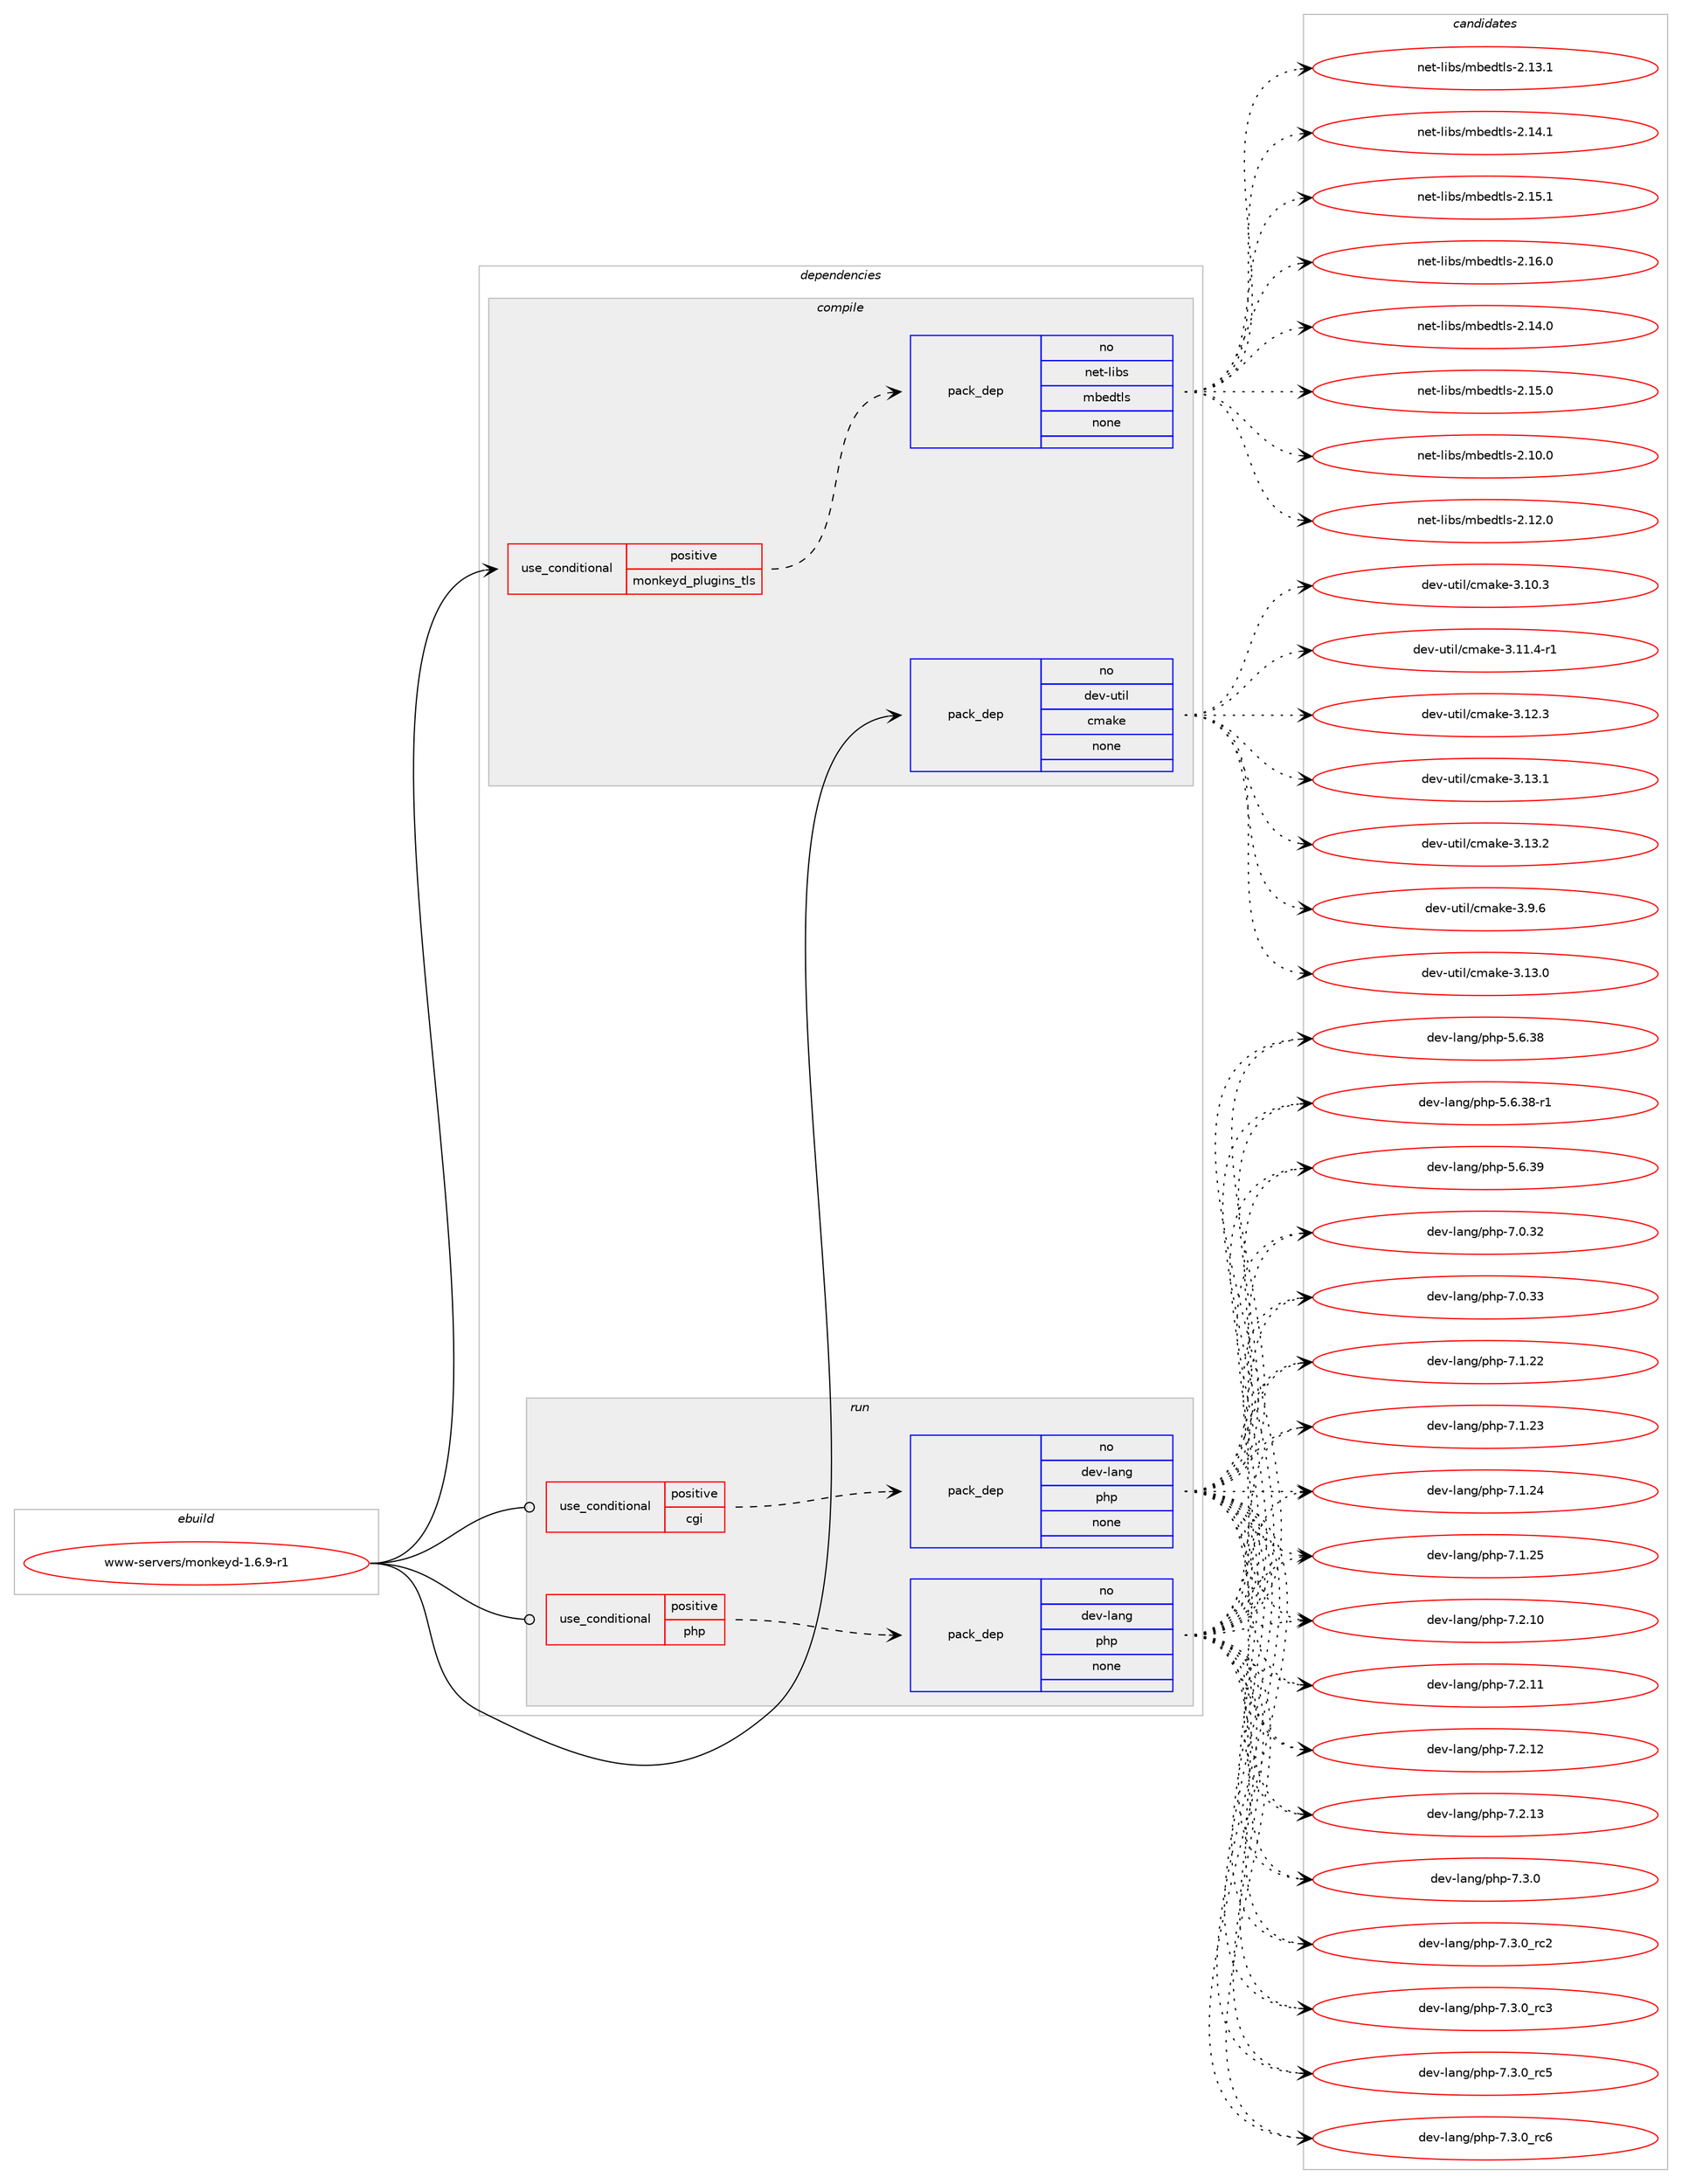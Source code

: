digraph prolog {

# *************
# Graph options
# *************

newrank=true;
concentrate=true;
compound=true;
graph [rankdir=LR,fontname=Helvetica,fontsize=10,ranksep=1.5];#, ranksep=2.5, nodesep=0.2];
edge  [arrowhead=vee];
node  [fontname=Helvetica,fontsize=10];

# **********
# The ebuild
# **********

subgraph cluster_leftcol {
color=gray;
rank=same;
label=<<i>ebuild</i>>;
id [label="www-servers/monkeyd-1.6.9-r1", color=red, width=4, href="../www-servers/monkeyd-1.6.9-r1.svg"];
}

# ****************
# The dependencies
# ****************

subgraph cluster_midcol {
color=gray;
label=<<i>dependencies</i>>;
subgraph cluster_compile {
fillcolor="#eeeeee";
style=filled;
label=<<i>compile</i>>;
subgraph cond1768 {
dependency9468 [label=<<TABLE BORDER="0" CELLBORDER="1" CELLSPACING="0" CELLPADDING="4"><TR><TD ROWSPAN="3" CELLPADDING="10">use_conditional</TD></TR><TR><TD>positive</TD></TR><TR><TD>monkeyd_plugins_tls</TD></TR></TABLE>>, shape=none, color=red];
subgraph pack7500 {
dependency9469 [label=<<TABLE BORDER="0" CELLBORDER="1" CELLSPACING="0" CELLPADDING="4" WIDTH="220"><TR><TD ROWSPAN="6" CELLPADDING="30">pack_dep</TD></TR><TR><TD WIDTH="110">no</TD></TR><TR><TD>net-libs</TD></TR><TR><TD>mbedtls</TD></TR><TR><TD>none</TD></TR><TR><TD></TD></TR></TABLE>>, shape=none, color=blue];
}
dependency9468:e -> dependency9469:w [weight=20,style="dashed",arrowhead="vee"];
}
id:e -> dependency9468:w [weight=20,style="solid",arrowhead="vee"];
subgraph pack7501 {
dependency9470 [label=<<TABLE BORDER="0" CELLBORDER="1" CELLSPACING="0" CELLPADDING="4" WIDTH="220"><TR><TD ROWSPAN="6" CELLPADDING="30">pack_dep</TD></TR><TR><TD WIDTH="110">no</TD></TR><TR><TD>dev-util</TD></TR><TR><TD>cmake</TD></TR><TR><TD>none</TD></TR><TR><TD></TD></TR></TABLE>>, shape=none, color=blue];
}
id:e -> dependency9470:w [weight=20,style="solid",arrowhead="vee"];
}
subgraph cluster_compileandrun {
fillcolor="#eeeeee";
style=filled;
label=<<i>compile and run</i>>;
}
subgraph cluster_run {
fillcolor="#eeeeee";
style=filled;
label=<<i>run</i>>;
subgraph cond1769 {
dependency9471 [label=<<TABLE BORDER="0" CELLBORDER="1" CELLSPACING="0" CELLPADDING="4"><TR><TD ROWSPAN="3" CELLPADDING="10">use_conditional</TD></TR><TR><TD>positive</TD></TR><TR><TD>cgi</TD></TR></TABLE>>, shape=none, color=red];
subgraph pack7502 {
dependency9472 [label=<<TABLE BORDER="0" CELLBORDER="1" CELLSPACING="0" CELLPADDING="4" WIDTH="220"><TR><TD ROWSPAN="6" CELLPADDING="30">pack_dep</TD></TR><TR><TD WIDTH="110">no</TD></TR><TR><TD>dev-lang</TD></TR><TR><TD>php</TD></TR><TR><TD>none</TD></TR><TR><TD></TD></TR></TABLE>>, shape=none, color=blue];
}
dependency9471:e -> dependency9472:w [weight=20,style="dashed",arrowhead="vee"];
}
id:e -> dependency9471:w [weight=20,style="solid",arrowhead="odot"];
subgraph cond1770 {
dependency9473 [label=<<TABLE BORDER="0" CELLBORDER="1" CELLSPACING="0" CELLPADDING="4"><TR><TD ROWSPAN="3" CELLPADDING="10">use_conditional</TD></TR><TR><TD>positive</TD></TR><TR><TD>php</TD></TR></TABLE>>, shape=none, color=red];
subgraph pack7503 {
dependency9474 [label=<<TABLE BORDER="0" CELLBORDER="1" CELLSPACING="0" CELLPADDING="4" WIDTH="220"><TR><TD ROWSPAN="6" CELLPADDING="30">pack_dep</TD></TR><TR><TD WIDTH="110">no</TD></TR><TR><TD>dev-lang</TD></TR><TR><TD>php</TD></TR><TR><TD>none</TD></TR><TR><TD></TD></TR></TABLE>>, shape=none, color=blue];
}
dependency9473:e -> dependency9474:w [weight=20,style="dashed",arrowhead="vee"];
}
id:e -> dependency9473:w [weight=20,style="solid",arrowhead="odot"];
}
}

# **************
# The candidates
# **************

subgraph cluster_choices {
rank=same;
color=gray;
label=<<i>candidates</i>>;

subgraph choice7500 {
color=black;
nodesep=1;
choice1101011164510810598115471099810110011610811545504649524648 [label="net-libs/mbedtls-2.14.0", color=red, width=4,href="../net-libs/mbedtls-2.14.0.svg"];
choice1101011164510810598115471099810110011610811545504649534648 [label="net-libs/mbedtls-2.15.0", color=red, width=4,href="../net-libs/mbedtls-2.15.0.svg"];
choice1101011164510810598115471099810110011610811545504649484648 [label="net-libs/mbedtls-2.10.0", color=red, width=4,href="../net-libs/mbedtls-2.10.0.svg"];
choice1101011164510810598115471099810110011610811545504649504648 [label="net-libs/mbedtls-2.12.0", color=red, width=4,href="../net-libs/mbedtls-2.12.0.svg"];
choice1101011164510810598115471099810110011610811545504649514649 [label="net-libs/mbedtls-2.13.1", color=red, width=4,href="../net-libs/mbedtls-2.13.1.svg"];
choice1101011164510810598115471099810110011610811545504649524649 [label="net-libs/mbedtls-2.14.1", color=red, width=4,href="../net-libs/mbedtls-2.14.1.svg"];
choice1101011164510810598115471099810110011610811545504649534649 [label="net-libs/mbedtls-2.15.1", color=red, width=4,href="../net-libs/mbedtls-2.15.1.svg"];
choice1101011164510810598115471099810110011610811545504649544648 [label="net-libs/mbedtls-2.16.0", color=red, width=4,href="../net-libs/mbedtls-2.16.0.svg"];
dependency9469:e -> choice1101011164510810598115471099810110011610811545504649524648:w [style=dotted,weight="100"];
dependency9469:e -> choice1101011164510810598115471099810110011610811545504649534648:w [style=dotted,weight="100"];
dependency9469:e -> choice1101011164510810598115471099810110011610811545504649484648:w [style=dotted,weight="100"];
dependency9469:e -> choice1101011164510810598115471099810110011610811545504649504648:w [style=dotted,weight="100"];
dependency9469:e -> choice1101011164510810598115471099810110011610811545504649514649:w [style=dotted,weight="100"];
dependency9469:e -> choice1101011164510810598115471099810110011610811545504649524649:w [style=dotted,weight="100"];
dependency9469:e -> choice1101011164510810598115471099810110011610811545504649534649:w [style=dotted,weight="100"];
dependency9469:e -> choice1101011164510810598115471099810110011610811545504649544648:w [style=dotted,weight="100"];
}
subgraph choice7501 {
color=black;
nodesep=1;
choice1001011184511711610510847991099710710145514649514648 [label="dev-util/cmake-3.13.0", color=red, width=4,href="../dev-util/cmake-3.13.0.svg"];
choice1001011184511711610510847991099710710145514649484651 [label="dev-util/cmake-3.10.3", color=red, width=4,href="../dev-util/cmake-3.10.3.svg"];
choice10010111845117116105108479910997107101455146494946524511449 [label="dev-util/cmake-3.11.4-r1", color=red, width=4,href="../dev-util/cmake-3.11.4-r1.svg"];
choice1001011184511711610510847991099710710145514649504651 [label="dev-util/cmake-3.12.3", color=red, width=4,href="../dev-util/cmake-3.12.3.svg"];
choice1001011184511711610510847991099710710145514649514649 [label="dev-util/cmake-3.13.1", color=red, width=4,href="../dev-util/cmake-3.13.1.svg"];
choice1001011184511711610510847991099710710145514649514650 [label="dev-util/cmake-3.13.2", color=red, width=4,href="../dev-util/cmake-3.13.2.svg"];
choice10010111845117116105108479910997107101455146574654 [label="dev-util/cmake-3.9.6", color=red, width=4,href="../dev-util/cmake-3.9.6.svg"];
dependency9470:e -> choice1001011184511711610510847991099710710145514649514648:w [style=dotted,weight="100"];
dependency9470:e -> choice1001011184511711610510847991099710710145514649484651:w [style=dotted,weight="100"];
dependency9470:e -> choice10010111845117116105108479910997107101455146494946524511449:w [style=dotted,weight="100"];
dependency9470:e -> choice1001011184511711610510847991099710710145514649504651:w [style=dotted,weight="100"];
dependency9470:e -> choice1001011184511711610510847991099710710145514649514649:w [style=dotted,weight="100"];
dependency9470:e -> choice1001011184511711610510847991099710710145514649514650:w [style=dotted,weight="100"];
dependency9470:e -> choice10010111845117116105108479910997107101455146574654:w [style=dotted,weight="100"];
}
subgraph choice7502 {
color=black;
nodesep=1;
choice100101118451089711010347112104112455546514648951149950 [label="dev-lang/php-7.3.0_rc2", color=red, width=4,href="../dev-lang/php-7.3.0_rc2.svg"];
choice100101118451089711010347112104112455546514648951149951 [label="dev-lang/php-7.3.0_rc3", color=red, width=4,href="../dev-lang/php-7.3.0_rc3.svg"];
choice100101118451089711010347112104112455546514648951149953 [label="dev-lang/php-7.3.0_rc5", color=red, width=4,href="../dev-lang/php-7.3.0_rc5.svg"];
choice100101118451089711010347112104112455546514648951149954 [label="dev-lang/php-7.3.0_rc6", color=red, width=4,href="../dev-lang/php-7.3.0_rc6.svg"];
choice10010111845108971101034711210411245534654465156 [label="dev-lang/php-5.6.38", color=red, width=4,href="../dev-lang/php-5.6.38.svg"];
choice100101118451089711010347112104112455346544651564511449 [label="dev-lang/php-5.6.38-r1", color=red, width=4,href="../dev-lang/php-5.6.38-r1.svg"];
choice10010111845108971101034711210411245534654465157 [label="dev-lang/php-5.6.39", color=red, width=4,href="../dev-lang/php-5.6.39.svg"];
choice10010111845108971101034711210411245554648465150 [label="dev-lang/php-7.0.32", color=red, width=4,href="../dev-lang/php-7.0.32.svg"];
choice10010111845108971101034711210411245554648465151 [label="dev-lang/php-7.0.33", color=red, width=4,href="../dev-lang/php-7.0.33.svg"];
choice10010111845108971101034711210411245554649465050 [label="dev-lang/php-7.1.22", color=red, width=4,href="../dev-lang/php-7.1.22.svg"];
choice10010111845108971101034711210411245554649465051 [label="dev-lang/php-7.1.23", color=red, width=4,href="../dev-lang/php-7.1.23.svg"];
choice10010111845108971101034711210411245554649465052 [label="dev-lang/php-7.1.24", color=red, width=4,href="../dev-lang/php-7.1.24.svg"];
choice10010111845108971101034711210411245554649465053 [label="dev-lang/php-7.1.25", color=red, width=4,href="../dev-lang/php-7.1.25.svg"];
choice10010111845108971101034711210411245554650464948 [label="dev-lang/php-7.2.10", color=red, width=4,href="../dev-lang/php-7.2.10.svg"];
choice10010111845108971101034711210411245554650464949 [label="dev-lang/php-7.2.11", color=red, width=4,href="../dev-lang/php-7.2.11.svg"];
choice10010111845108971101034711210411245554650464950 [label="dev-lang/php-7.2.12", color=red, width=4,href="../dev-lang/php-7.2.12.svg"];
choice10010111845108971101034711210411245554650464951 [label="dev-lang/php-7.2.13", color=red, width=4,href="../dev-lang/php-7.2.13.svg"];
choice100101118451089711010347112104112455546514648 [label="dev-lang/php-7.3.0", color=red, width=4,href="../dev-lang/php-7.3.0.svg"];
dependency9472:e -> choice100101118451089711010347112104112455546514648951149950:w [style=dotted,weight="100"];
dependency9472:e -> choice100101118451089711010347112104112455546514648951149951:w [style=dotted,weight="100"];
dependency9472:e -> choice100101118451089711010347112104112455546514648951149953:w [style=dotted,weight="100"];
dependency9472:e -> choice100101118451089711010347112104112455546514648951149954:w [style=dotted,weight="100"];
dependency9472:e -> choice10010111845108971101034711210411245534654465156:w [style=dotted,weight="100"];
dependency9472:e -> choice100101118451089711010347112104112455346544651564511449:w [style=dotted,weight="100"];
dependency9472:e -> choice10010111845108971101034711210411245534654465157:w [style=dotted,weight="100"];
dependency9472:e -> choice10010111845108971101034711210411245554648465150:w [style=dotted,weight="100"];
dependency9472:e -> choice10010111845108971101034711210411245554648465151:w [style=dotted,weight="100"];
dependency9472:e -> choice10010111845108971101034711210411245554649465050:w [style=dotted,weight="100"];
dependency9472:e -> choice10010111845108971101034711210411245554649465051:w [style=dotted,weight="100"];
dependency9472:e -> choice10010111845108971101034711210411245554649465052:w [style=dotted,weight="100"];
dependency9472:e -> choice10010111845108971101034711210411245554649465053:w [style=dotted,weight="100"];
dependency9472:e -> choice10010111845108971101034711210411245554650464948:w [style=dotted,weight="100"];
dependency9472:e -> choice10010111845108971101034711210411245554650464949:w [style=dotted,weight="100"];
dependency9472:e -> choice10010111845108971101034711210411245554650464950:w [style=dotted,weight="100"];
dependency9472:e -> choice10010111845108971101034711210411245554650464951:w [style=dotted,weight="100"];
dependency9472:e -> choice100101118451089711010347112104112455546514648:w [style=dotted,weight="100"];
}
subgraph choice7503 {
color=black;
nodesep=1;
choice100101118451089711010347112104112455546514648951149950 [label="dev-lang/php-7.3.0_rc2", color=red, width=4,href="../dev-lang/php-7.3.0_rc2.svg"];
choice100101118451089711010347112104112455546514648951149951 [label="dev-lang/php-7.3.0_rc3", color=red, width=4,href="../dev-lang/php-7.3.0_rc3.svg"];
choice100101118451089711010347112104112455546514648951149953 [label="dev-lang/php-7.3.0_rc5", color=red, width=4,href="../dev-lang/php-7.3.0_rc5.svg"];
choice100101118451089711010347112104112455546514648951149954 [label="dev-lang/php-7.3.0_rc6", color=red, width=4,href="../dev-lang/php-7.3.0_rc6.svg"];
choice10010111845108971101034711210411245534654465156 [label="dev-lang/php-5.6.38", color=red, width=4,href="../dev-lang/php-5.6.38.svg"];
choice100101118451089711010347112104112455346544651564511449 [label="dev-lang/php-5.6.38-r1", color=red, width=4,href="../dev-lang/php-5.6.38-r1.svg"];
choice10010111845108971101034711210411245534654465157 [label="dev-lang/php-5.6.39", color=red, width=4,href="../dev-lang/php-5.6.39.svg"];
choice10010111845108971101034711210411245554648465150 [label="dev-lang/php-7.0.32", color=red, width=4,href="../dev-lang/php-7.0.32.svg"];
choice10010111845108971101034711210411245554648465151 [label="dev-lang/php-7.0.33", color=red, width=4,href="../dev-lang/php-7.0.33.svg"];
choice10010111845108971101034711210411245554649465050 [label="dev-lang/php-7.1.22", color=red, width=4,href="../dev-lang/php-7.1.22.svg"];
choice10010111845108971101034711210411245554649465051 [label="dev-lang/php-7.1.23", color=red, width=4,href="../dev-lang/php-7.1.23.svg"];
choice10010111845108971101034711210411245554649465052 [label="dev-lang/php-7.1.24", color=red, width=4,href="../dev-lang/php-7.1.24.svg"];
choice10010111845108971101034711210411245554649465053 [label="dev-lang/php-7.1.25", color=red, width=4,href="../dev-lang/php-7.1.25.svg"];
choice10010111845108971101034711210411245554650464948 [label="dev-lang/php-7.2.10", color=red, width=4,href="../dev-lang/php-7.2.10.svg"];
choice10010111845108971101034711210411245554650464949 [label="dev-lang/php-7.2.11", color=red, width=4,href="../dev-lang/php-7.2.11.svg"];
choice10010111845108971101034711210411245554650464950 [label="dev-lang/php-7.2.12", color=red, width=4,href="../dev-lang/php-7.2.12.svg"];
choice10010111845108971101034711210411245554650464951 [label="dev-lang/php-7.2.13", color=red, width=4,href="../dev-lang/php-7.2.13.svg"];
choice100101118451089711010347112104112455546514648 [label="dev-lang/php-7.3.0", color=red, width=4,href="../dev-lang/php-7.3.0.svg"];
dependency9474:e -> choice100101118451089711010347112104112455546514648951149950:w [style=dotted,weight="100"];
dependency9474:e -> choice100101118451089711010347112104112455546514648951149951:w [style=dotted,weight="100"];
dependency9474:e -> choice100101118451089711010347112104112455546514648951149953:w [style=dotted,weight="100"];
dependency9474:e -> choice100101118451089711010347112104112455546514648951149954:w [style=dotted,weight="100"];
dependency9474:e -> choice10010111845108971101034711210411245534654465156:w [style=dotted,weight="100"];
dependency9474:e -> choice100101118451089711010347112104112455346544651564511449:w [style=dotted,weight="100"];
dependency9474:e -> choice10010111845108971101034711210411245534654465157:w [style=dotted,weight="100"];
dependency9474:e -> choice10010111845108971101034711210411245554648465150:w [style=dotted,weight="100"];
dependency9474:e -> choice10010111845108971101034711210411245554648465151:w [style=dotted,weight="100"];
dependency9474:e -> choice10010111845108971101034711210411245554649465050:w [style=dotted,weight="100"];
dependency9474:e -> choice10010111845108971101034711210411245554649465051:w [style=dotted,weight="100"];
dependency9474:e -> choice10010111845108971101034711210411245554649465052:w [style=dotted,weight="100"];
dependency9474:e -> choice10010111845108971101034711210411245554649465053:w [style=dotted,weight="100"];
dependency9474:e -> choice10010111845108971101034711210411245554650464948:w [style=dotted,weight="100"];
dependency9474:e -> choice10010111845108971101034711210411245554650464949:w [style=dotted,weight="100"];
dependency9474:e -> choice10010111845108971101034711210411245554650464950:w [style=dotted,weight="100"];
dependency9474:e -> choice10010111845108971101034711210411245554650464951:w [style=dotted,weight="100"];
dependency9474:e -> choice100101118451089711010347112104112455546514648:w [style=dotted,weight="100"];
}
}

}
